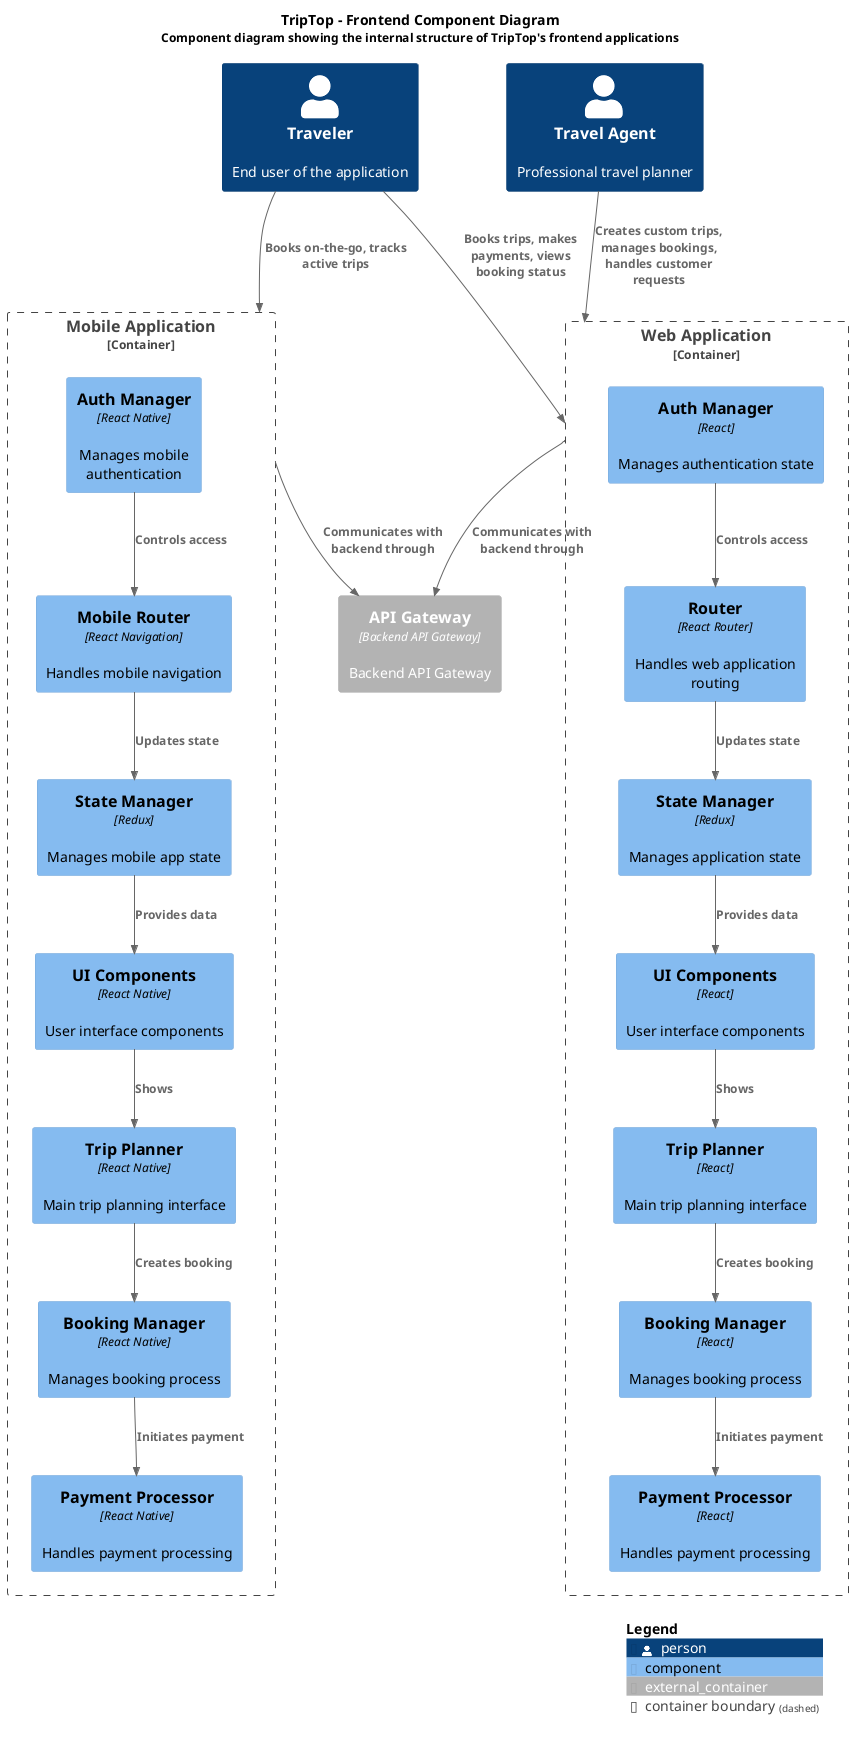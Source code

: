 @startuml

title
TripTop - Frontend Component Diagram
<font size="12">Component diagram showing the internal structure of TripTop's frontend applications</font>
end title

!include <C4/C4_Component>

LAYOUT_WITH_LEGEND()

' External Actors (Top Layer)
Person(traveler, "Traveler", "End user of the application")
Person(travelAgent, "Travel Agent", "Professional travel planner")

' External Systems
Container_Ext(apiGateway, "API Gateway", "Backend API Gateway", "Backend API Gateway")

' Web Application Layer
Container_Boundary(webApp, "Web Application", "React", "Main web application") {
    Component(webAuthManager, "Auth Manager", "React", "Manages authentication state")
    Component(webRouter, "Router", "React Router", "Handles web application routing")
    Component(webStateManager, "State Manager", "Redux", "Manages application state")
    Component(webUI, "UI Components", "React", "User interface components")
    Component(webTripPlanner, "Trip Planner", "React", "Main trip planning interface")
    Component(webBooking, "Booking Manager", "React", "Manages booking process")
    Component(webPayment, "Payment Processor", "React", "Handles payment processing")

    ' Web Internal Relationships
    Rel_D(webAuthManager, webRouter, "Controls access")
    Rel_D(webRouter, webStateManager, "Updates state")
    Rel_D(webStateManager, webUI, "Provides data")
    Rel_D(webUI, webTripPlanner, "Shows")
    Rel_D(webTripPlanner, webBooking, "Creates booking")
    Rel_D(webBooking, webPayment, "Initiates payment")
}

' Mobile Application Layer
Container_Boundary(mobileApp, "Mobile Application", "React Native", "Mobile version of the application") {
    Component(mobileAuthManager, "Auth Manager", "React Native", "Manages mobile authentication")
    Component(mobileRouter, "Mobile Router", "React Navigation", "Handles mobile navigation")
    Component(mobileStateManager, "State Manager", "Redux", "Manages mobile app state")
    Component(mobileUI, "UI Components", "React Native", "User interface components")
    Component(mobileTripPlanner, "Trip Planner", "React Native", "Main trip planning interface")
    Component(mobileBooking, "Booking Manager", "React Native", "Manages booking process")
    Component(mobilePayment, "Payment Processor", "React Native", "Handles payment processing")

    ' Mobile Internal Relationships
    Rel_D(mobileAuthManager, mobileRouter, "Controls access")
    Rel_D(mobileRouter, mobileStateManager, "Updates state")
    Rel_D(mobileStateManager, mobileUI, "Provides data")
    Rel_D(mobileUI, mobileTripPlanner, "Shows")
    Rel_D(mobileTripPlanner, mobileBooking, "Creates booking")
    Rel_D(mobileBooking, mobilePayment, "Initiates payment")
}

' External Relationships - Users
Rel_D(traveler, webApp, "Books trips, makes payments, views booking status")
Rel_D(traveler, mobileApp, "Books on-the-go, tracks active trips")
Rel_D(travelAgent, webApp, "Creates custom trips, manages bookings, handles customer requests")

' External Relationships - API
Rel_D(webApp, apiGateway, "Communicates with backend through")
Rel_D(mobileApp, apiGateway, "Communicates with backend through")

SHOW_LEGEND()

@enduml

